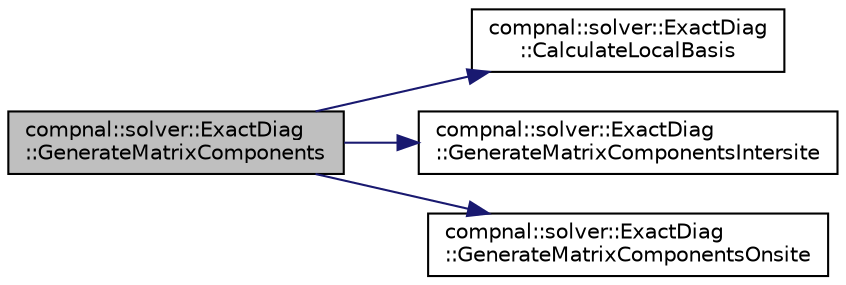 digraph "compnal::solver::ExactDiag::GenerateMatrixComponents"
{
 // INTERACTIVE_SVG=YES
 // LATEX_PDF_SIZE
  edge [fontname="Helvetica",fontsize="10",labelfontname="Helvetica",labelfontsize="10"];
  node [fontname="Helvetica",fontsize="10",shape=record];
  rankdir="LR";
  Node1 [label="compnal::solver::ExactDiag\l::GenerateMatrixComponents",height=0.2,width=0.4,color="black", fillcolor="grey75", style="filled", fontcolor="black",tooltip=" "];
  Node1 -> Node2 [color="midnightblue",fontsize="10",style="solid",fontname="Helvetica"];
  Node2 [label="compnal::solver::ExactDiag\l::CalculateLocalBasis",height=0.2,width=0.4,color="black", fillcolor="white", style="filled",URL="$de/d7d/classcompnal_1_1solver_1_1_exact_diag.html#a1a3a0400cf96ee595d5a095cfb1c4f87",tooltip=" "];
  Node1 -> Node3 [color="midnightblue",fontsize="10",style="solid",fontname="Helvetica"];
  Node3 [label="compnal::solver::ExactDiag\l::GenerateMatrixComponentsIntersite",height=0.2,width=0.4,color="black", fillcolor="white", style="filled",URL="$de/d7d/classcompnal_1_1solver_1_1_exact_diag.html#aedb25e4c8e244da2a95c38f855d0c5d1",tooltip=" "];
  Node1 -> Node4 [color="midnightblue",fontsize="10",style="solid",fontname="Helvetica"];
  Node4 [label="compnal::solver::ExactDiag\l::GenerateMatrixComponentsOnsite",height=0.2,width=0.4,color="black", fillcolor="white", style="filled",URL="$de/d7d/classcompnal_1_1solver_1_1_exact_diag.html#a0b18fac0aecdc44c9c3309c8e8a7dfc8",tooltip=" "];
}
